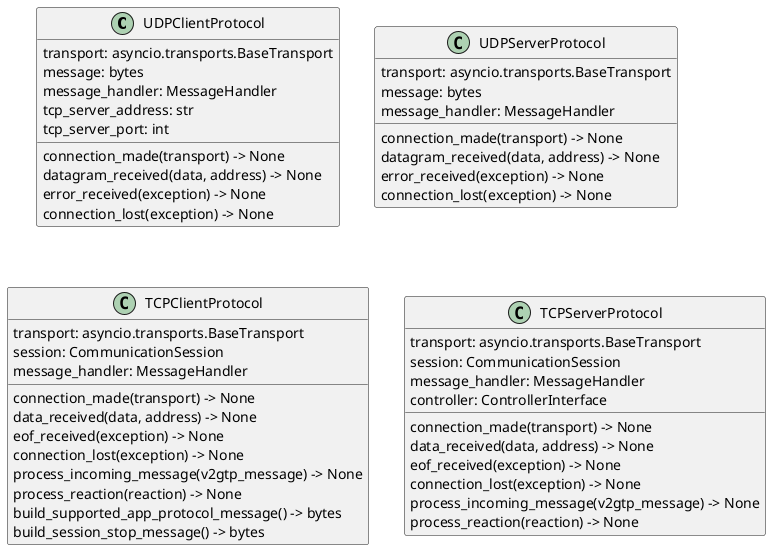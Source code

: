 @startuml transport_layer

class UDPClientProtocol {
    transport: asyncio.transports.BaseTransport
    message: bytes
    message_handler: MessageHandler
    tcp_server_address: str
    tcp_server_port: int
    connection_made(transport) -> None
    datagram_received(data, address) -> None
    error_received(exception) -> None
    connection_lost(exception) -> None
}

class UDPServerProtocol {
    transport: asyncio.transports.BaseTransport
    message: bytes
    message_handler: MessageHandler
    connection_made(transport) -> None
    datagram_received(data, address) -> None
    error_received(exception) -> None
    connection_lost(exception) -> None
}

class TCPClientProtocol {
    transport: asyncio.transports.BaseTransport
    session: CommunicationSession
    message_handler: MessageHandler
    connection_made(transport) -> None
    data_received(data, address) -> None
    eof_received(exception) -> None
    connection_lost(exception) -> None
    process_incoming_message(v2gtp_message) -> None
    process_reaction(reaction) -> None
    build_supported_app_protocol_message() -> bytes
    build_session_stop_message() -> bytes
}

class TCPServerProtocol {
    transport: asyncio.transports.BaseTransport
    session: CommunicationSession
    message_handler: MessageHandler
    controller: ControllerInterface
    connection_made(transport) -> None
    data_received(data, address) -> None
    eof_received(exception) -> None
    connection_lost(exception) -> None
    process_incoming_message(v2gtp_message) -> None
    process_reaction(reaction) -> None
}

@enduml
